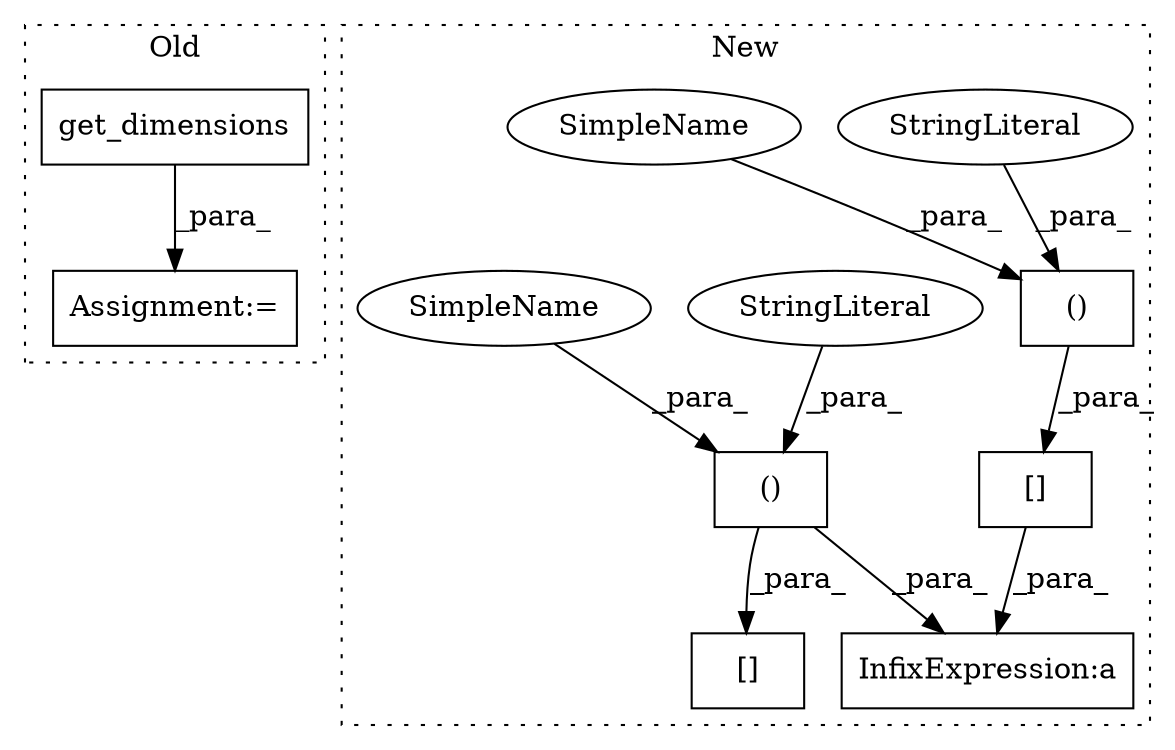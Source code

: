 digraph G {
subgraph cluster0 {
1 [label="get_dimensions" a="32" s="3894,3910" l="15,1" shape="box"];
4 [label="Assignment:=" a="7" s="3892" l="2" shape="box"];
label = "Old";
style="dotted";
}
subgraph cluster1 {
2 [label="()" a="106" s="4062" l="33" shape="box"];
3 [label="()" a="106" s="3998" l="33" shape="box"];
5 [label="InfixExpression:a" a="27" s="4034" l="3" shape="box"];
6 [label="[]" a="2" s="3942,4031" l="56,2" shape="box"];
7 [label="StringLiteral" a="45" s="4015" l="16" shape="ellipse"];
8 [label="[]" a="2" s="4037,4095" l="25,2" shape="box"];
9 [label="StringLiteral" a="45" s="4062" l="16" shape="ellipse"];
10 [label="SimpleName" a="42" s="4091" l="4" shape="ellipse"];
11 [label="SimpleName" a="42" s="3998" l="4" shape="ellipse"];
label = "New";
style="dotted";
}
1 -> 4 [label="_para_"];
2 -> 8 [label="_para_"];
3 -> 5 [label="_para_"];
3 -> 6 [label="_para_"];
7 -> 3 [label="_para_"];
8 -> 5 [label="_para_"];
9 -> 2 [label="_para_"];
10 -> 2 [label="_para_"];
11 -> 3 [label="_para_"];
}